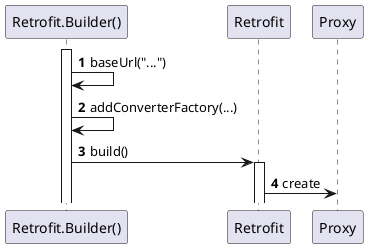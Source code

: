 @startuml
'https://plantuml.com/use-case-diagram
autonumber
activate "Retrofit.Builder()"
"Retrofit.Builder()"-> "Retrofit.Builder()" :baseUrl("...")
"Retrofit.Builder()"-> "Retrofit.Builder()":addConverterFactory(...)
"Retrofit.Builder()"-> Retrofit:build()
activate Retrofit
Retrofit->Proxy:create







@enduml